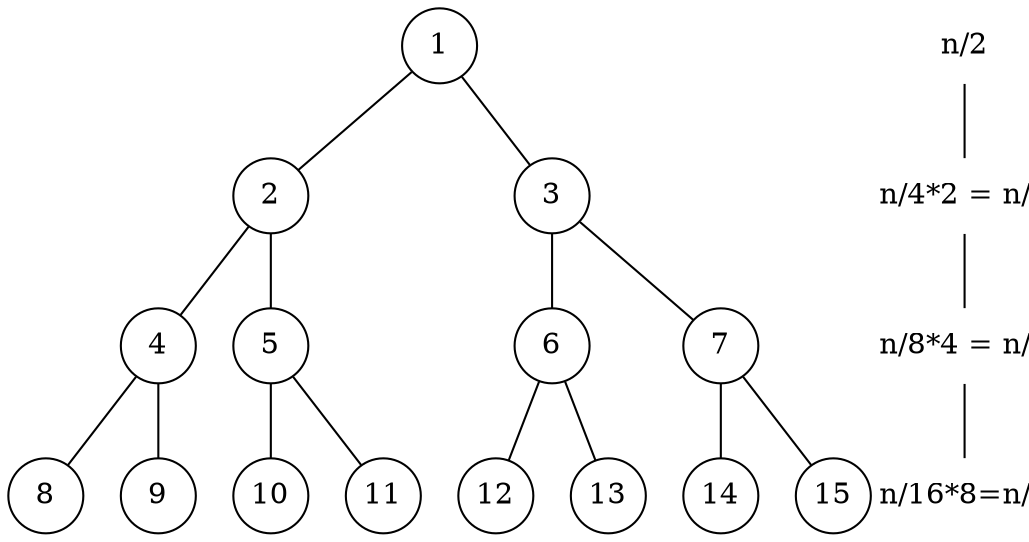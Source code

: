 graph g {
    node[shape=circle fixedsize=true  fillcolor=white colorscheme=accent8 ];
    1--2;
    1--x[style=invis];
    1--3;
    2--4;
    2--5;
    3--6;
    3--7;
    4--8;
    4--9;
    5--10;
    5--11;
    6--12;
    6--13;
    7--14;
    7--15;
    node[shape=plaintext]
    y1--y2--y3--y4;
    y1[label="n/2"];
    y2[label="n/4*2 = n/2"];
    y3[label="n/8*4 = n/2"];
    y4[label="n/16*8=n/2"];
    x[style=invis];
}
